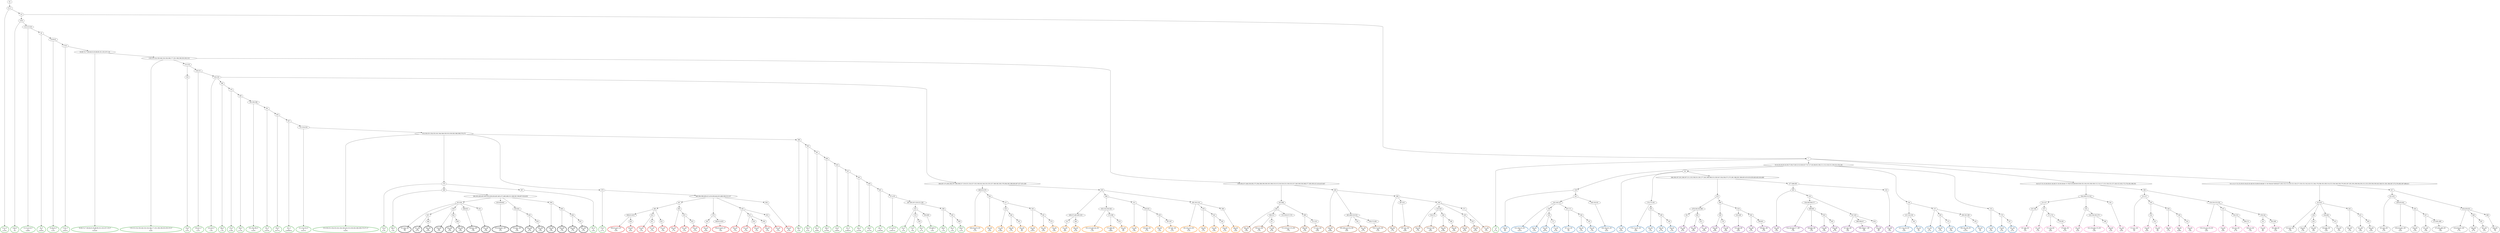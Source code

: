 digraph T {
	{
		rank=same
		418 [penwidth=3,colorscheme=set19,color=3,label="0;1;2_P\nP\n0.35%"]
		415 [penwidth=3,colorscheme=set19,color=3,label="5;6;8_P\nP\n3%"]
		413 [penwidth=3,colorscheme=set19,color=3,label="13;15;22;26_P\nP\n0.89%"]
		411 [penwidth=3,colorscheme=set19,color=3,label="30_P\nP\n0.063%"]
		409 [penwidth=3,colorscheme=set19,color=3,label="35;40;43_P\nP\n0.3%"]
		407 [penwidth=3,colorscheme=set19,color=3,label="57;61_P\nP\n0.041%"]
		405 [penwidth=3,colorscheme=set19,color=3,label="63;69;74;77;80;84;91;95;98;99;101;103;107;116_P\nP\n0.014%"]
		403 [penwidth=3,colorscheme=set19,color=3,label="119;123;124;139;146;150;156;168;177;191;198;199;203;205;210_P\nP\n6.6%"]
		400 [penwidth=3,colorscheme=set19,color=3,label="224_P\nP\n6.5%"]
		398 [penwidth=3,colorscheme=set19,color=3,label="228;231_P\nP\n4.2%"]
		396 [penwidth=3,colorscheme=set19,color=3,label="243;250_P\nP\n1.9%"]
		394 [penwidth=3,colorscheme=set19,color=3,label="266_P\nP\n1.3%"]
		392 [penwidth=3,colorscheme=set19,color=3,label="276_P\nP\n0.36%"]
		390 [penwidth=3,colorscheme=set19,color=3,label="280_P\nP\n0.13%"]
		388 [penwidth=3,colorscheme=set19,color=3,label="291;293;296_P\nP\n0.03%"]
		386 [penwidth=3,colorscheme=set19,color=3,label="301_P\nP\n0.023%"]
		384 [penwidth=3,colorscheme=set19,color=3,label="303_P\nP\n0.017%"]
		382 [penwidth=3,colorscheme=set19,color=3,label="307_P\nP\n0.00082%"]
		380 [penwidth=3,colorscheme=set19,color=3,label="311;314;316_P\nP\n0.021%"]
		378 [penwidth=3,colorscheme=set19,color=3,label="323;326;331;334;335;341;344;346;350;353;359;363;366;369;370;372_P\nP\n0.63%"]
		376 [penwidth=3,colorscheme=set19,color=3,label="374_P\nP\n4.3%"]
		374 [penwidth=3,colorscheme=set19,color=3,label="380_P\nP\n7.4%"]
		372 [penwidth=3,colorscheme=set19,color=3,label="387_P\nP\n5.8%"]
		370 [penwidth=3,colorscheme=set19,color=3,label="379_P\nP\n9.7%"]
		368 [penwidth=3,colorscheme=set19,color=3,label="386_P\nP\n1.6%"]
		366 [penwidth=3,colorscheme=set19,color=3,label="393_P\nP\n0.5%"]
		364 [penwidth=3,colorscheme=set19,color=3,label="401_P\nP\n0.69%"]
		362 [penwidth=3,colorscheme=set19,color=3,label="408_P\nP\n0.078%"]
		360 [penwidth=3,colorscheme=set19,color=3,label="418_P\nP\n0.083%"]
		358 [penwidth=3,colorscheme=set19,color=3,label="437_P\nP\n0.0062%"]
		356 [penwidth=3,colorscheme=set19,color=3,label="443_P\nP\n0.018%"]
		354 [penwidth=3,colorscheme=set19,color=3,label="449_P\nP\n0.013%"]
		352 [penwidth=3,colorscheme=set19,color=3,label="461_P\nP\n0.0029%"]
		350 [penwidth=3,colorscheme=set19,color=3,label="471;479_P\nP\n0.0021%"]
		347 [penwidth=3,colorscheme=set19,color=3,label="552_P\nP\n3.3%"]
		345 [penwidth=3,colorscheme=set19,color=3,label="570_P\nP\n7.9%"]
		343 [penwidth=3,colorscheme=set19,color=3,label="583_P\nP\n9.7%"]
		341 [penwidth=3,colorscheme=set19,color=3,label="595;609_P\nP\n5.6%"]
		339 [penwidth=3,colorscheme=set19,color=3,label="569_P\nP\n1.5%"]
		337 [penwidth=3,colorscheme=set19,color=3,label="582_P\nP\n3.4%"]
		335 [penwidth=3,colorscheme=set19,color=3,label="608_P\nP\n6.3%"]
		333 [penwidth=3,colorscheme=set19,color=3,label="7_P\nP\n5.7%"]
		330 [penwidth=3,colorscheme=set19,color=2,label="138_M1\nM1\n9%"]
		327 [penwidth=3,colorscheme=set19,color=2,label="145;149;155_M1\nM1\n0.61%"]
		325 [penwidth=3,colorscheme=set19,color=2,label="160_M1\nM1\n2.5%"]
		323 [penwidth=3,colorscheme=set19,color=2,label="162_M1\nM1\n0.97%"]
		321 [penwidth=3,colorscheme=set19,color=2,label="172_M1\nM1\n6.3%"]
		319 [penwidth=3,colorscheme=set19,color=2,label="167;171_M1\nM1\n3%"]
		317 [penwidth=3,colorscheme=set19,color=2,label="184_M1\nM1\n2.2%"]
		315 [penwidth=3,colorscheme=set19,color=2,label="195_M1\nM1\n7.2%"]
		313 [penwidth=3,colorscheme=set19,color=2,label="148;159;161_M1\nM1\n8.4%"]
		311 [penwidth=3,colorscheme=set19,color=2,label="141_M1\nM1\n8.4%"]
		309 [penwidth=3,colorscheme=set19,color=2,label="170;175;181_M1\nM1\n2.8%"]
		307 [penwidth=3,colorscheme=set19,color=2,label="183_M1\nM1\n1.5%"]
		305 [penwidth=3,colorscheme=set19,color=2,label="189_M1\nM1\n0.77%"]
		303 [penwidth=3,colorscheme=set19,color=2,label="194_M1\nM1\n5.5%"]
		300 [penwidth=3,colorscheme=set19,color=2,label="147;154;158_M1\nM1\n3.4%"]
		298 [penwidth=3,colorscheme=set19,color=2,label="165_M1\nM1\n5%"]
		296 [penwidth=3,colorscheme=set19,color=2,label="157_M1\nM1\n4.1%"]
		294 [penwidth=3,colorscheme=set19,color=2,label="169_M1\nM1\n3.7%"]
		292 [penwidth=3,colorscheme=set19,color=2,label="174_M1\nM1\n7.9%"]
		290 [penwidth=3,colorscheme=set19,color=2,label="180;182;188_M1\nM1\n0.21%"]
		288 [penwidth=3,colorscheme=set19,color=2,label="193_M1\nM1\n5%"]
		286 [penwidth=3,colorscheme=set19,color=2,label="153_M1\nM1\n2.4%"]
		284 [penwidth=3,colorscheme=set19,color=2,label="179_M1\nM1\n3.2%"]
		282 [penwidth=3,colorscheme=set19,color=2,label="187_M1\nM1\n6.1%"]
		277 [penwidth=3,colorscheme=set19,color=8,label="247;264_M2\nM2\n11%"]
		275 [penwidth=3,colorscheme=set19,color=8,label="257_M2\nM2\n1.5%"]
		273 [penwidth=3,colorscheme=set19,color=8,label="271;274_M2\nM2\n4.8%"]
		271 [penwidth=3,colorscheme=set19,color=8,label="278;282_M2\nM2\n6.1%"]
		269 [penwidth=3,colorscheme=set19,color=8,label="235_M2\nM2\n4.4%"]
		267 [penwidth=3,colorscheme=set19,color=8,label="242;256;263;270_M2\nM2\n2.8%"]
		265 [penwidth=3,colorscheme=set19,color=8,label="286_M2\nM2\n5.4%"]
		263 [penwidth=3,colorscheme=set19,color=8,label="241_M2\nM2\n6.9%"]
		260 [penwidth=3,colorscheme=set19,color=8,label="212;217_M2\nM2\n5%"]
		257 [penwidth=3,colorscheme=set19,color=8,label="234_M2\nM2\n4.6%"]
		255 [penwidth=3,colorscheme=set19,color=8,label="255_M2\nM2\n6%"]
		253 [penwidth=3,colorscheme=set19,color=8,label="240_M2\nM2\n2.1%"]
		251 [penwidth=3,colorscheme=set19,color=8,label="246_M2\nM2\n0.89%"]
		249 [penwidth=3,colorscheme=set19,color=8,label="254_M2\nM2\n7.8%"]
		247 [penwidth=3,colorscheme=set19,color=8,label="216;220;225;229_M2\nM2\n3.6%"]
		245 [penwidth=3,colorscheme=set19,color=8,label="233_M2\nM2\n3.6%"]
		243 [penwidth=3,colorscheme=set19,color=8,label="245;253_M2\nM2\n4.7%"]
		241 [penwidth=3,colorscheme=set19,color=8,label="269;273_M2\nM2\n7.5%"]
		238 [penwidth=3,colorscheme=set19,color=8,label="252_M2\nM2\n6%"]
		236 [penwidth=3,colorscheme=set19,color=8,label="262;268_M2\nM2\n5.5%"]
		233 [penwidth=3,colorscheme=set19,color=9,label="413;422_M3\nM3\n1.2%"]
		231 [penwidth=3,colorscheme=set19,color=9,label="426_M3\nM3\n1.3%"]
		229 [penwidth=3,colorscheme=set19,color=9,label="435_M3\nM3\n14%"]
		227 [penwidth=3,colorscheme=set19,color=9,label="434;464_M3\nM3\n3.4%"]
		225 [penwidth=3,colorscheme=set19,color=9,label="474_M3\nM3\n11%"]
		223 [penwidth=3,colorscheme=set19,color=9,label="442_M3\nM3\n1.5%"]
		221 [penwidth=3,colorscheme=set19,color=9,label="451_M3\nM3\n2.9%"]
		219 [penwidth=3,colorscheme=set19,color=9,label="463_M3\nM3\n8.4%"]
		216 [penwidth=3,colorscheme=set19,color=9,label="421;425_M3\nM3\n2.2%"]
		214 [penwidth=3,colorscheme=set19,color=9,label="430;433;441_M3\nM3\n9.4%"]
		212 [penwidth=3,colorscheme=set19,color=9,label="450_M3\nM3\n5.5%"]
		210 [penwidth=3,colorscheme=set19,color=9,label="457_M3\nM3\n1.9%"]
		208 [penwidth=3,colorscheme=set19,color=9,label="473;481;489_M3\nM3\n7.9%"]
		206 [penwidth=3,colorscheme=set19,color=9,label="424;429;432_M3\nM3\n2.7%"]
		204 [penwidth=3,colorscheme=set19,color=9,label="446_M3\nM3\n8.7%"]
		202 [penwidth=3,colorscheme=set19,color=9,label="467_M3\nM3\n11%"]
		200 [penwidth=3,colorscheme=set19,color=9,label="466_M3\nM3\n7%"]
		196 [penwidth=3,colorscheme=set19,color=7,label="483_M4\nM4\n2.9%"]
		194 [penwidth=3,colorscheme=set19,color=7,label="500;513_M4\nM4\n2.2%"]
		192 [penwidth=3,colorscheme=set19,color=7,label="527_M4\nM4\n8.5%"]
		190 [penwidth=3,colorscheme=set19,color=7,label="512;526;557;574_M4\nM4\n7.7%"]
		188 [penwidth=3,colorscheme=set19,color=7,label="499_M4\nM4\n2.5%"]
		186 [penwidth=3,colorscheme=set19,color=7,label="511;525_M4\nM4\n6.9%"]
		184 [penwidth=3,colorscheme=set19,color=7,label="458_M4\nM4\n0.66%"]
		182 [penwidth=3,colorscheme=set19,color=7,label="482;498;510;524_M4\nM4\n3.8%"]
		180 [penwidth=3,colorscheme=set19,color=7,label="541_M4\nM4\n6.7%"]
		178 [penwidth=3,colorscheme=set19,color=7,label="556;573;585_M4\nM4\n5.5%"]
		176 [penwidth=3,colorscheme=set19,color=7,label="490_M4\nM4\n2.7%"]
		174 [penwidth=3,colorscheme=set19,color=7,label="497;555_M4\nM4\n8.8%"]
		172 [penwidth=3,colorscheme=set19,color=7,label="509_M4\nM4\n1.1%"]
		169 [penwidth=3,colorscheme=set19,color=7,label="554;572_M4\nM4\n6.6%"]
		167 [penwidth=3,colorscheme=set19,color=7,label="584_M4\nM4\n0.56%"]
		165 [penwidth=3,colorscheme=set19,color=7,label="596_M4\nM4\n5.6%"]
		163 [penwidth=3,colorscheme=set19,color=7,label="539_M4\nM4\n9.3%"]
		161 [penwidth=3,colorscheme=set19,color=7,label="553_M4\nM4\n6.5%"]
		159 [penwidth=3,colorscheme=set19,color=7,label="571_M4\nM4\n11%"]
		156 [penwidth=3,colorscheme=set19,color=5,label="448;453;476_M5\nM5\n3.1%"]
		154 [penwidth=3,colorscheme=set19,color=5,label="504_M5\nM5\n4.6%"]
		151 [penwidth=3,colorscheme=set19,color=5,label="532_M5\nM5\n0.58%"]
		149 [penwidth=3,colorscheme=set19,color=5,label="546_M5\nM5\n3.7%"]
		147 [penwidth=3,colorscheme=set19,color=5,label="562_M5\nM5\n8%"]
		145 [penwidth=3,colorscheme=set19,color=5,label="545_M5\nM5\n0.91%"]
		143 [penwidth=3,colorscheme=set19,color=5,label="561_M5\nM5\n4.9%"]
		141 [penwidth=3,colorscheme=set19,color=5,label="576_M5\nM5\n5.8%"]
		137 [penwidth=3,colorscheme=set19,color=5,label="531_M5\nM5\n18%"]
		135 [penwidth=3,colorscheme=set19,color=5,label="560_M5\nM5\n6.3%"]
		132 [penwidth=3,colorscheme=set19,color=5,label="502;516;530;544_M5\nM5\n1.3%"]
		130 [penwidth=3,colorscheme=set19,color=5,label="575;598_M5\nM5\n0.98%"]
		128 [penwidth=3,colorscheme=set19,color=5,label="610_M5\nM5\n6%"]
		126 [penwidth=3,colorscheme=set19,color=5,label="515_M5\nM5\n1.9%"]
		124 [penwidth=3,colorscheme=set19,color=5,label="529;543_M5\nM5\n3.7%"]
		122 [penwidth=3,colorscheme=set19,color=5,label="559_M5\nM5\n1.4%"]
		120 [penwidth=3,colorscheme=set19,color=5,label="587;597_M5\nM5\n5.1%"]
		118 [penwidth=3,colorscheme=set19,color=5,label="491;501;514_M5\nM5\n5.5%"]
		116 [penwidth=3,colorscheme=set19,color=5,label="528_M5\nM5\n2.1%"]
		114 [penwidth=3,colorscheme=set19,color=5,label="542_M5\nM5\n5.9%"]
		112 [penwidth=3,colorscheme=set19,color=5,label="558_M5\nM5\n5.1%"]
		110 [penwidth=3,colorscheme=set19,color=5,label="586_M5\nM5\n5.6%"]
		105 [penwidth=3,colorscheme=set19,color=4,label="591_M6\nM6\n6.5%"]
		103 [penwidth=3,colorscheme=set19,color=4,label="602_M6\nM6\n0.8%"]
		101 [penwidth=3,colorscheme=set19,color=4,label="611_M6\nM6\n9.3%"]
		98 [penwidth=3,colorscheme=set19,color=4,label="506_M6\nM6\n8.9%"]
		96 [penwidth=3,colorscheme=set19,color=4,label="578_M6\nM6\n5.8%"]
		93 [penwidth=3,colorscheme=set19,color=4,label="535;549_M6\nM6\n6.8%"]
		91 [penwidth=3,colorscheme=set19,color=4,label="565_M6\nM6\n4.2%"]
		89 [penwidth=3,colorscheme=set19,color=4,label="590;601_M6\nM6\n5.2%"]
		86 [penwidth=3,colorscheme=set19,color=4,label="505_M6\nM6\n2.4%"]
		83 [penwidth=3,colorscheme=set19,color=4,label="534;548;564;577_M6\nM6\n7.3%"]
		81 [penwidth=3,colorscheme=set19,color=4,label="589;600_M6\nM6\n5.3%"]
		79 [penwidth=3,colorscheme=set19,color=4,label="618_M6\nM6\n2.4%"]
		77 [penwidth=3,colorscheme=set19,color=4,label="630_M6\nM6\n8.7%"]
		75 [penwidth=3,colorscheme=set19,color=4,label="547;563_M6\nM6\n1.8%"]
		73 [penwidth=3,colorscheme=set19,color=4,label="588;599;617_M6\nM6\n11%"]
		71 [penwidth=3,colorscheme=set19,color=4,label="616_M6\nM6\n6%"]
		69 [penwidth=3,colorscheme=set19,color=4,label="533_M6\nM6\n7.9%"]
		64 [penwidth=3,colorscheme=set19,color=1,label="606;615;623_M7\nM7\n3.8%"]
		62 [penwidth=3,colorscheme=set19,color=1,label="628_M7\nM7\n9.6%"]
		60 [penwidth=3,colorscheme=set19,color=1,label="614_M7\nM7\n5.3%"]
		58 [penwidth=3,colorscheme=set19,color=1,label="627_M7\nM7\n5.7%"]
		56 [penwidth=3,colorscheme=set19,color=1,label="622_M7\nM7\n7.9%"]
		54 [penwidth=3,colorscheme=set19,color=1,label="605_M7\nM7\n2.7%"]
		52 [penwidth=3,colorscheme=set19,color=1,label="621_M7\nM7\n2.2%"]
		50 [penwidth=3,colorscheme=set19,color=1,label="632_M7\nM7\n5.1%"]
		47 [penwidth=3,colorscheme=set19,color=1,label="593_M7\nM7\n6.6%"]
		45 [penwidth=3,colorscheme=set19,color=1,label="604;613;620_M7\nM7\n7.8%"]
		43 [penwidth=3,colorscheme=set19,color=1,label="592_M7\nM7\n7.1%"]
		41 [penwidth=3,colorscheme=set19,color=1,label="612_M7\nM7\n5.2%"]
		39 [penwidth=3,colorscheme=set19,color=1,label="619_M7\nM7\n11%"]
		37 [penwidth=3,colorscheme=set19,color=1,label="626_M7\nM7\n5.3%"]
		35 [penwidth=3,colorscheme=set19,color=1,label="625_M7\nM7\n5.5%"]
		33 [penwidth=3,colorscheme=set19,color=1,label="603_M7\nM7\n9.3%"]
		30 [penwidth=3,colorscheme=set19,color=10,label="631;634_M8\nM8\n7%"]
		28 [penwidth=3,colorscheme=set19,color=10,label="637_M8\nM8\n9.1%"]
		26 [penwidth=3,colorscheme=set19,color=10,label="646_M8\nM8\n6.8%"]
		24 [penwidth=3,colorscheme=set19,color=10,label="639_M8\nM8\n12%"]
		22 [penwidth=3,colorscheme=set19,color=10,label="643_M8\nM8\n3.4%"]
		20 [penwidth=3,colorscheme=set19,color=10,label="649_M8\nM8\n5.6%"]
		18 [penwidth=3,colorscheme=set19,color=10,label="648;652_M8\nM8\n7.4%"]
		16 [penwidth=3,colorscheme=set19,color=10,label="651_M8\nM8\n5.4%"]
		14 [penwidth=3,colorscheme=set19,color=10,label="633;636;642_M8\nM8\n11%"]
		12 [penwidth=3,colorscheme=set19,color=10,label="635;641_M8\nM8\n1.8%"]
		10 [penwidth=3,colorscheme=set19,color=10,label="645_M8\nM8\n8.2%"]
		8 [penwidth=3,colorscheme=set19,color=10,label="650_M8\nM8\n5.4%"]
		6 [penwidth=3,colorscheme=set19,color=10,label="638_M8\nM8\n2.9%"]
		4 [penwidth=3,colorscheme=set19,color=10,label="640_M8\nM8\n7.2%"]
		2 [penwidth=3,colorscheme=set19,color=10,label="644_M8\nM8\n1.7%"]
		0 [penwidth=3,colorscheme=set19,color=10,label="647_M8\nM8\n5.5%"]
	}
	420 [label="GL"]
	419 [label="0;1;2"]
	417 [label="3;4"]
	416 [label="5;6;8"]
	414 [label="13;15;22;26"]
	412 [label="30"]
	410 [label="35;40;43"]
	408 [label="57;61"]
	406 [label="63;69;74;77;80;84;91;95;98;99;101;103;107;116"]
	404 [label="119;123;124;139;146;150;156;168;177;191;198;199;203;205;210"]
	402 [label="215;219"]
	401 [label="224"]
	399 [label="228;231"]
	397 [label="243;250"]
	395 [label="266"]
	393 [label="276"]
	391 [label="280"]
	389 [label="291;293;296"]
	387 [label="301"]
	385 [label="303"]
	383 [label="307"]
	381 [label="311;314;316"]
	379 [label="323;326;331;334;335;341;344;346;350;353;359;363;366;369;370;372"]
	377 [label="374"]
	375 [label="380"]
	373 [label="387"]
	371 [label="379"]
	369 [label="386"]
	367 [label="393"]
	365 [label="401"]
	363 [label="408"]
	361 [label="418"]
	359 [label="437"]
	357 [label="443"]
	355 [label="449"]
	353 [label="461"]
	351 [label="471;479"]
	349 [label="487;495;507;520;521;538"]
	348 [label="552"]
	346 [label="570"]
	344 [label="583"]
	342 [label="595;609"]
	340 [label="569"]
	338 [label="582"]
	336 [label="608"]
	334 [label="7"]
	332 [label="10;14;16;19;20;24;28;37;39;47;49;52;55;59;65;67;70;73;75;82;86;93;106;111;115;118;121;129;131;133;136"]
	331 [label="138"]
	329 [label="142"]
	328 [label="145;149;155"]
	326 [label="160"]
	324 [label="162"]
	322 [label="172"]
	320 [label="167;171"]
	318 [label="184"]
	316 [label="195"]
	314 [label="148;159;161"]
	312 [label="141"]
	310 [label="170;175;181"]
	308 [label="183"]
	306 [label="189"]
	304 [label="194"]
	302 [label="144"]
	301 [label="147;154;158"]
	299 [label="165"]
	297 [label="157"]
	295 [label="169"]
	293 [label="174"]
	291 [label="180;182;188"]
	289 [label="193"]
	287 [label="153"]
	285 [label="179"]
	283 [label="187"]
	281 [label="18;23;27;31;33;36;38;41;44;46;51;54;56;58;64;72;78;81;85;88;90;92;96;102;104;105;108;109;112;114;117;125;128;135;137;140;152;163;173;176;185;196;202"]
	280 [label="204;209;213;218"]
	279 [label="221;227"]
	278 [label="247;264"]
	276 [label="257"]
	274 [label="271;274"]
	272 [label="278;282"]
	270 [label="235"]
	268 [label="242;256;263;270"]
	266 [label="286"]
	264 [label="241"]
	262 [label="208"]
	261 [label="212;217"]
	259 [label="226"]
	258 [label="234"]
	256 [label="255"]
	254 [label="240"]
	252 [label="246"]
	250 [label="254"]
	248 [label="216;220;225;229"]
	246 [label="233"]
	244 [label="245;253"]
	242 [label="269;273"]
	240 [label="239;244"]
	239 [label="252"]
	237 [label="262;268"]
	235 [label="9;11;12;17;21;25;29;32;34;42;45;48;50;53;60;62;66;68;71;76;79;83;87;89;94;97;100;110;113;120;122;126;127;130;132;134;143;151;164;178;186;192;200;214;222;236;248;258;279;283;287;292;295;299;304;305;312;325;329;336;339;343;348;351;361;364;367;373;376;382;397;406;411"]
	234 [label="413;422"]
	232 [label="426"]
	230 [label="435"]
	228 [label="434;464"]
	226 [label="474"]
	224 [label="442"]
	222 [label="451"]
	220 [label="463"]
	218 [label="417"]
	217 [label="421;425"]
	215 [label="430;433;441"]
	213 [label="450"]
	211 [label="457"]
	209 [label="473;481;489"]
	207 [label="424;429;432"]
	205 [label="446"]
	203 [label="467"]
	201 [label="466"]
	199 [label="223;230;237;249;259;265;275;284;288;290;300;302;306;310;313;318;320;322;330;333;337;340;349;358;368;377;383;392;412;414;423;447"]
	198 [label="452;468"]
	197 [label="483"]
	195 [label="500;513"]
	193 [label="527"]
	191 [label="512;526;557;574"]
	189 [label="499"]
	187 [label="511;525"]
	185 [label="458"]
	183 [label="482;498;510;524"]
	181 [label="541"]
	179 [label="556;573;585"]
	177 [label="490"]
	175 [label="497;555"]
	173 [label="509"]
	171 [label="523;540"]
	170 [label="554;572"]
	168 [label="584"]
	166 [label="596"]
	164 [label="539"]
	162 [label="553"]
	160 [label="571"]
	158 [label="260;267;272;285;294;297;298;308;317;319;321;324;327;332;338;342;345;352;355;357;360;362;365;378;384;385;398;404;407;427;431;436"]
	157 [label="448;453;476"]
	155 [label="504"]
	153 [label="517"]
	152 [label="532"]
	150 [label="546"]
	148 [label="562"]
	146 [label="545"]
	144 [label="561"]
	142 [label="576"]
	140 [label="459"]
	139 [label="469;475;485;492;503"]
	138 [label="531"]
	136 [label="560"]
	134 [label="484"]
	133 [label="502;516;530;544"]
	131 [label="575;598"]
	129 [label="610"]
	127 [label="515"]
	125 [label="529;543"]
	123 [label="559"]
	121 [label="587;597"]
	119 [label="491;501;514"]
	117 [label="528"]
	115 [label="542"]
	113 [label="558"]
	111 [label="586"]
	109 [label="166;190;197;201;206;207;211;232;238;251;261;277;281;289;309;315;328;347;354;356;371;375;381;388;391;396;403;410;416;428;440;445;454;460"]
	108 [label="470"]
	107 [label="478;536;550;566"]
	106 [label="591"]
	104 [label="602"]
	102 [label="611"]
	100 [label="494"]
	99 [label="506"]
	97 [label="578"]
	95 [label="519"]
	94 [label="535;549"]
	92 [label="565"]
	90 [label="590;601"]
	88 [label="477;486;493"]
	87 [label="505"]
	85 [label="518"]
	84 [label="534;548;564;577"]
	82 [label="589;600"]
	80 [label="618"]
	78 [label="630"]
	76 [label="547;563"]
	74 [label="588;599;617"]
	72 [label="616"]
	70 [label="533"]
	68 [label="389;394;399;409;415;419;438;444;455;488;508;522;537"]
	67 [label="567"]
	66 [label="580"]
	65 [label="606;615;623"]
	63 [label="628"]
	61 [label="614"]
	59 [label="627"]
	57 [label="622"]
	55 [label="605"]
	53 [label="621"]
	51 [label="632"]
	49 [label="579"]
	48 [label="593"]
	46 [label="604;613;620"]
	44 [label="592"]
	42 [label="612"]
	40 [label="619"]
	38 [label="626"]
	36 [label="625"]
	34 [label="603"]
	32 [label="390;395;400;402;405;420;439;456;462;465;472;480;496;551;568;581;594;607;624;629"]
	31 [label="631;634"]
	29 [label="637"]
	27 [label="646"]
	25 [label="639"]
	23 [label="643"]
	21 [label="649"]
	19 [label="648;652"]
	17 [label="651"]
	15 [label="633;636;642"]
	13 [label="635;641"]
	11 [label="645"]
	9 [label="650"]
	7 [label="638"]
	5 [label="640"]
	3 [label="644"]
	1 [label="647"]
	420 -> 419
	419 -> 418
	419 -> 417
	417 -> 416
	417 -> 334
	416 -> 415
	416 -> 414
	414 -> 413
	414 -> 412
	412 -> 411
	412 -> 410
	410 -> 409
	410 -> 408
	408 -> 407
	408 -> 406
	406 -> 405
	406 -> 404
	404 -> 403
	404 -> 402
	404 -> 199
	402 -> 401
	402 -> 399
	401 -> 400
	399 -> 398
	399 -> 397
	397 -> 396
	397 -> 395
	397 -> 158
	395 -> 394
	395 -> 393
	393 -> 392
	393 -> 391
	391 -> 390
	391 -> 389
	389 -> 388
	389 -> 387
	387 -> 386
	387 -> 385
	385 -> 384
	385 -> 383
	383 -> 382
	383 -> 381
	381 -> 380
	381 -> 379
	379 -> 378
	379 -> 377
	379 -> 371
	379 -> 369
	377 -> 376
	377 -> 375
	377 -> 373
	375 -> 374
	375 -> 32
	373 -> 372
	371 -> 370
	371 -> 68
	369 -> 368
	369 -> 367
	367 -> 366
	367 -> 365
	365 -> 364
	365 -> 363
	363 -> 362
	363 -> 361
	361 -> 360
	361 -> 359
	359 -> 358
	359 -> 357
	357 -> 356
	357 -> 355
	355 -> 354
	355 -> 353
	353 -> 352
	353 -> 351
	351 -> 350
	351 -> 349
	349 -> 348
	349 -> 340
	348 -> 347
	348 -> 346
	348 -> 342
	346 -> 345
	346 -> 344
	344 -> 343
	342 -> 341
	340 -> 339
	340 -> 338
	338 -> 337
	338 -> 336
	336 -> 335
	334 -> 333
	334 -> 332
	334 -> 281
	334 -> 235
	332 -> 331
	332 -> 312
	332 -> 302
	332 -> 287
	331 -> 330
	331 -> 329
	329 -> 328
	329 -> 314
	328 -> 327
	328 -> 326
	328 -> 320
	326 -> 325
	326 -> 324
	324 -> 323
	324 -> 322
	322 -> 321
	320 -> 319
	320 -> 318
	318 -> 317
	318 -> 316
	316 -> 315
	314 -> 313
	312 -> 311
	312 -> 310
	312 -> 109
	310 -> 309
	310 -> 308
	308 -> 307
	308 -> 306
	306 -> 305
	306 -> 304
	304 -> 303
	302 -> 301
	302 -> 297
	301 -> 300
	301 -> 299
	299 -> 298
	297 -> 296
	297 -> 295
	297 -> 291
	295 -> 294
	295 -> 293
	293 -> 292
	291 -> 290
	291 -> 289
	289 -> 288
	287 -> 286
	287 -> 285
	285 -> 284
	285 -> 283
	283 -> 282
	281 -> 280
	281 -> 262
	280 -> 279
	280 -> 270
	280 -> 264
	279 -> 278
	279 -> 276
	278 -> 277
	276 -> 275
	276 -> 274
	274 -> 273
	274 -> 272
	272 -> 271
	270 -> 269
	270 -> 268
	268 -> 267
	268 -> 266
	266 -> 265
	264 -> 263
	262 -> 261
	262 -> 248
	261 -> 260
	261 -> 259
	259 -> 258
	259 -> 254
	258 -> 257
	258 -> 256
	256 -> 255
	254 -> 253
	254 -> 252
	252 -> 251
	252 -> 250
	250 -> 249
	248 -> 247
	248 -> 246
	248 -> 240
	246 -> 245
	246 -> 244
	244 -> 243
	244 -> 242
	242 -> 241
	240 -> 239
	240 -> 237
	239 -> 238
	237 -> 236
	235 -> 234
	235 -> 218
	234 -> 233
	234 -> 232
	234 -> 228
	234 -> 224
	232 -> 231
	232 -> 230
	230 -> 229
	228 -> 227
	228 -> 226
	226 -> 225
	224 -> 223
	224 -> 222
	222 -> 221
	222 -> 220
	220 -> 219
	218 -> 217
	218 -> 207
	217 -> 216
	217 -> 215
	215 -> 214
	215 -> 213
	213 -> 212
	213 -> 211
	211 -> 210
	211 -> 209
	209 -> 208
	207 -> 206
	207 -> 205
	207 -> 201
	205 -> 204
	205 -> 203
	203 -> 202
	201 -> 200
	199 -> 198
	199 -> 185
	198 -> 197
	198 -> 189
	197 -> 196
	197 -> 195
	197 -> 191
	195 -> 194
	195 -> 193
	193 -> 192
	191 -> 190
	189 -> 188
	189 -> 187
	187 -> 186
	185 -> 184
	185 -> 183
	185 -> 177
	183 -> 182
	183 -> 181
	183 -> 179
	181 -> 180
	179 -> 178
	177 -> 176
	177 -> 175
	177 -> 173
	175 -> 174
	173 -> 172
	173 -> 171
	173 -> 164
	173 -> 160
	171 -> 170
	171 -> 168
	170 -> 169
	168 -> 167
	168 -> 166
	166 -> 165
	164 -> 163
	164 -> 162
	162 -> 161
	160 -> 159
	158 -> 157
	158 -> 140
	157 -> 156
	157 -> 155
	155 -> 154
	155 -> 153
	153 -> 152
	153 -> 146
	152 -> 151
	152 -> 150
	150 -> 149
	150 -> 148
	148 -> 147
	146 -> 145
	146 -> 144
	144 -> 143
	144 -> 142
	142 -> 141
	140 -> 139
	140 -> 134
	140 -> 119
	139 -> 138
	139 -> 136
	138 -> 137
	136 -> 135
	134 -> 133
	134 -> 127
	133 -> 132
	133 -> 131
	131 -> 130
	131 -> 129
	129 -> 128
	127 -> 126
	127 -> 125
	125 -> 124
	125 -> 123
	123 -> 122
	123 -> 121
	121 -> 120
	119 -> 118
	119 -> 117
	119 -> 111
	117 -> 116
	117 -> 115
	115 -> 114
	115 -> 113
	113 -> 112
	111 -> 110
	109 -> 108
	109 -> 88
	108 -> 107
	108 -> 100
	107 -> 106
	107 -> 104
	106 -> 105
	104 -> 103
	104 -> 102
	102 -> 101
	100 -> 99
	100 -> 95
	99 -> 98
	99 -> 97
	97 -> 96
	95 -> 94
	95 -> 92
	94 -> 93
	92 -> 91
	92 -> 90
	90 -> 89
	88 -> 87
	88 -> 70
	87 -> 86
	87 -> 85
	85 -> 84
	85 -> 76
	84 -> 83
	84 -> 82
	82 -> 81
	82 -> 80
	80 -> 79
	80 -> 78
	78 -> 77
	76 -> 75
	76 -> 74
	76 -> 72
	74 -> 73
	72 -> 71
	70 -> 69
	68 -> 67
	68 -> 49
	68 -> 44
	68 -> 34
	67 -> 66
	67 -> 55
	66 -> 65
	66 -> 61
	66 -> 57
	65 -> 64
	65 -> 63
	63 -> 62
	61 -> 60
	61 -> 59
	59 -> 58
	57 -> 56
	55 -> 54
	55 -> 53
	53 -> 52
	53 -> 51
	51 -> 50
	49 -> 48
	49 -> 46
	48 -> 47
	46 -> 45
	44 -> 43
	44 -> 42
	44 -> 36
	42 -> 41
	42 -> 40
	42 -> 38
	40 -> 39
	38 -> 37
	36 -> 35
	34 -> 33
	32 -> 31
	32 -> 15
	32 -> 13
	32 -> 7
	31 -> 30
	31 -> 29
	31 -> 25
	31 -> 19
	31 -> 17
	29 -> 28
	29 -> 27
	27 -> 26
	25 -> 24
	25 -> 23
	23 -> 22
	23 -> 21
	21 -> 20
	19 -> 18
	17 -> 16
	15 -> 14
	13 -> 12
	13 -> 11
	11 -> 10
	11 -> 9
	9 -> 8
	7 -> 6
	7 -> 5
	5 -> 4
	5 -> 3
	3 -> 2
	3 -> 1
	1 -> 0
}
